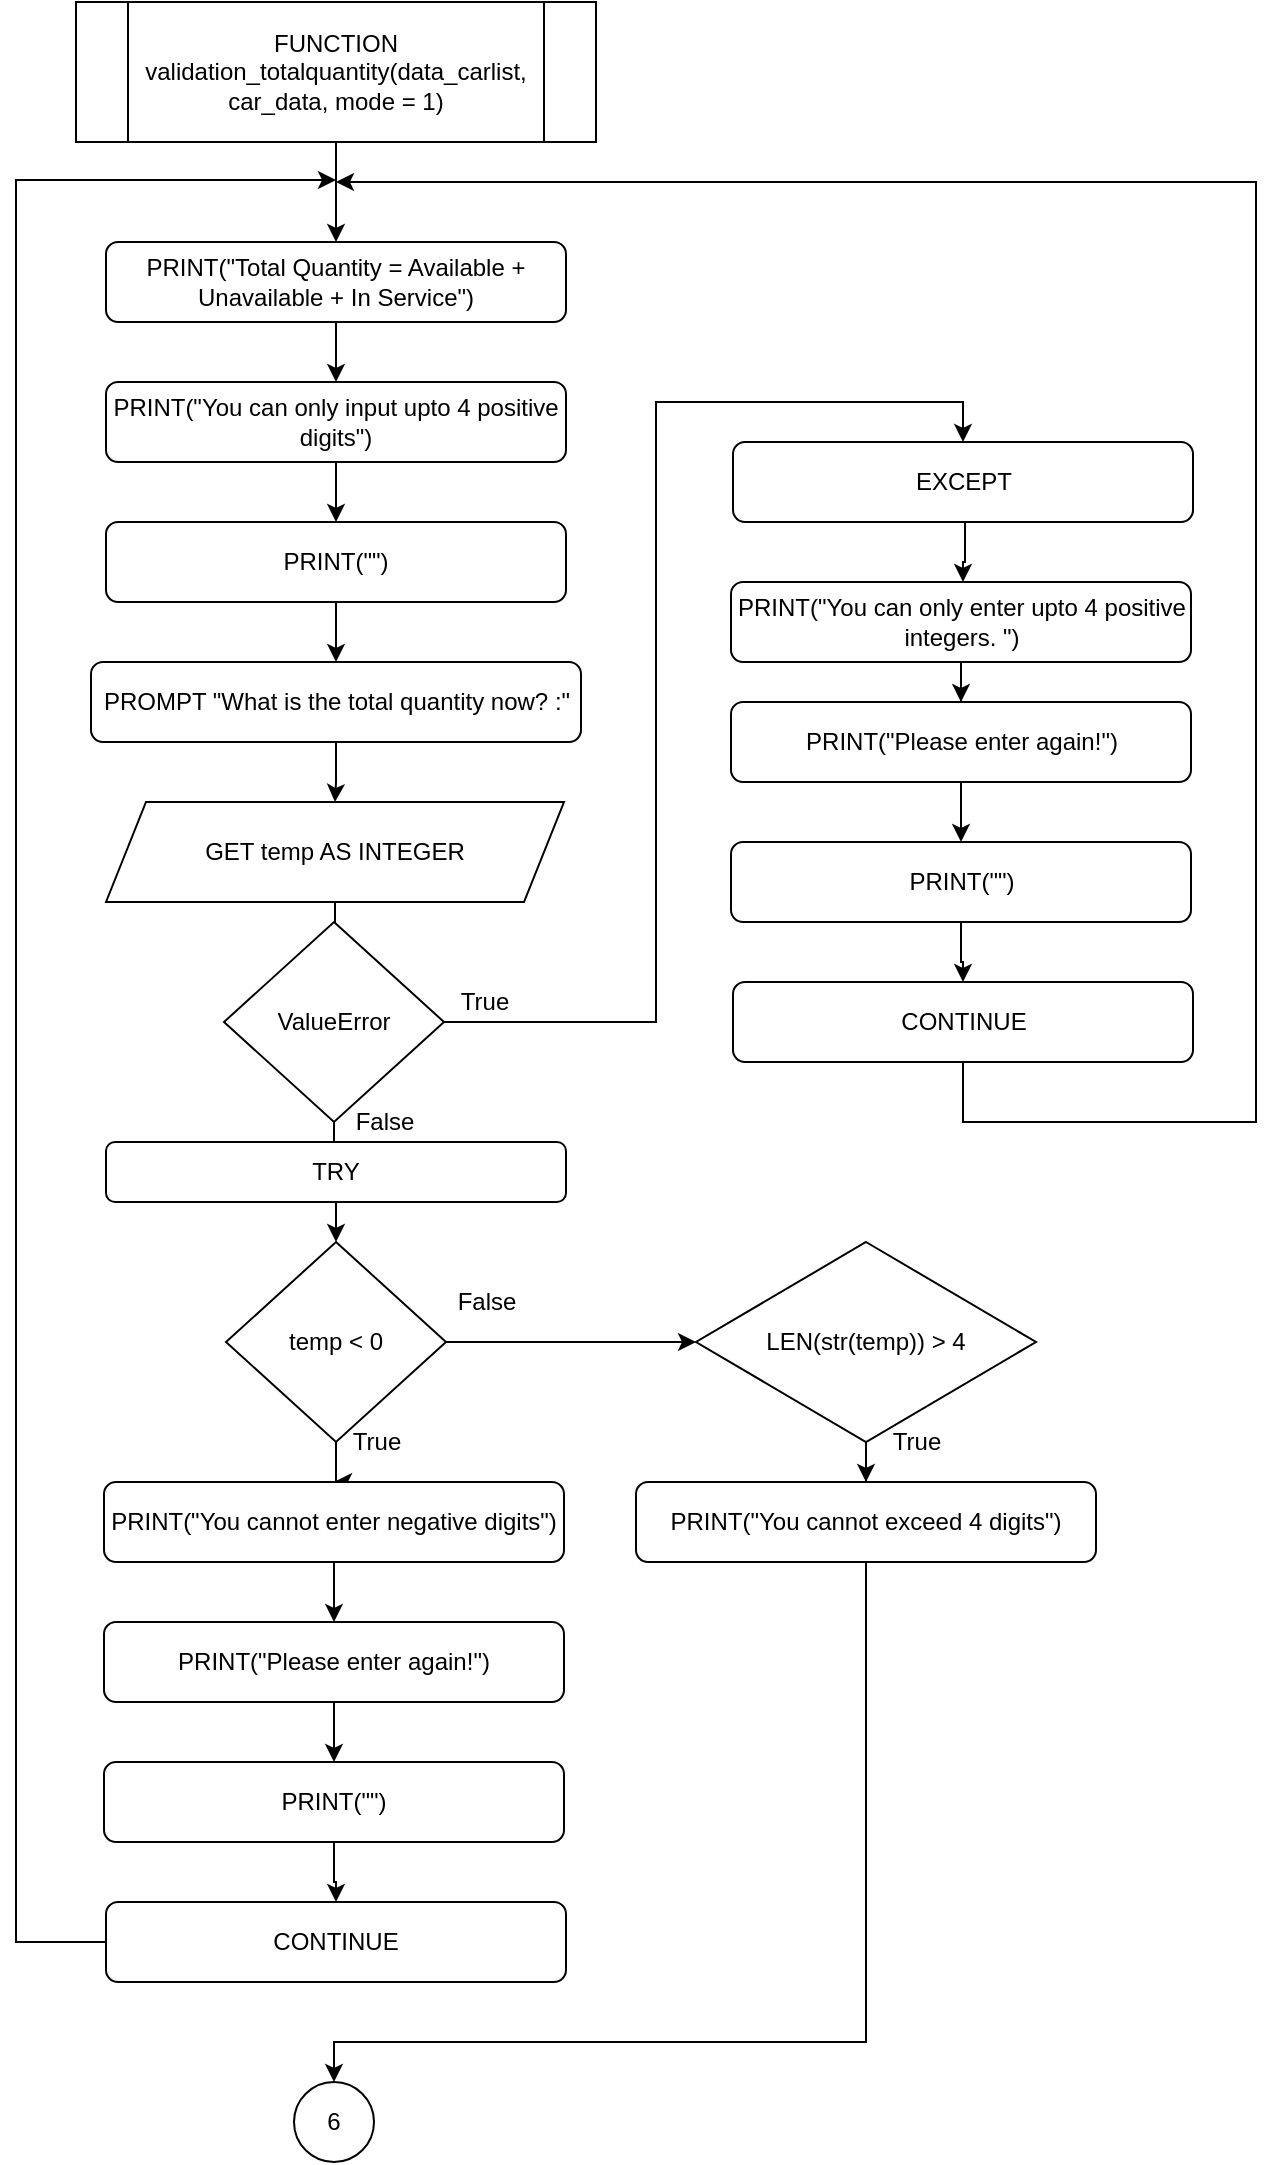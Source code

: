 <mxfile version="14.7.6" type="github" pages="2">
  <diagram id="IqsQ-B5Gd_pAnSkQz2Y4" name="Page-1">
    <mxGraphModel dx="2454" dy="1490" grid="1" gridSize="10" guides="1" tooltips="1" connect="1" arrows="1" fold="1" page="1" pageScale="1" pageWidth="3300" pageHeight="4681" math="0" shadow="0">
      <root>
        <mxCell id="0" />
        <mxCell id="1" parent="0" />
        <mxCell id="hLZUtEtH7YWBbQacsltG-3" value="" style="edgeStyle=orthogonalEdgeStyle;rounded=0;orthogonalLoop=1;jettySize=auto;html=1;" edge="1" parent="1" source="hLZUtEtH7YWBbQacsltG-1" target="hLZUtEtH7YWBbQacsltG-2">
          <mxGeometry relative="1" as="geometry" />
        </mxCell>
        <mxCell id="hLZUtEtH7YWBbQacsltG-1" value="FUNCTION validation_totalquantity(data_carlist, car_data, mode = 1)" style="shape=process;whiteSpace=wrap;html=1;backgroundOutline=1;" vertex="1" parent="1">
          <mxGeometry x="250" y="120" width="260" height="70" as="geometry" />
        </mxCell>
        <mxCell id="hLZUtEtH7YWBbQacsltG-5" value="" style="edgeStyle=orthogonalEdgeStyle;rounded=0;orthogonalLoop=1;jettySize=auto;html=1;" edge="1" parent="1" source="hLZUtEtH7YWBbQacsltG-2" target="hLZUtEtH7YWBbQacsltG-4">
          <mxGeometry relative="1" as="geometry" />
        </mxCell>
        <mxCell id="hLZUtEtH7YWBbQacsltG-2" value="PRINT(&quot;Total Quantity = Available + Unavailable + In Service&quot;)" style="rounded=1;whiteSpace=wrap;html=1;" vertex="1" parent="1">
          <mxGeometry x="265" y="240" width="230" height="40" as="geometry" />
        </mxCell>
        <mxCell id="hLZUtEtH7YWBbQacsltG-9" value="" style="edgeStyle=orthogonalEdgeStyle;rounded=0;orthogonalLoop=1;jettySize=auto;html=1;" edge="1" parent="1" source="hLZUtEtH7YWBbQacsltG-4" target="hLZUtEtH7YWBbQacsltG-7">
          <mxGeometry relative="1" as="geometry" />
        </mxCell>
        <mxCell id="hLZUtEtH7YWBbQacsltG-4" value="PRINT(&quot;You can only input upto 4 positive digits&quot;)" style="rounded=1;whiteSpace=wrap;html=1;" vertex="1" parent="1">
          <mxGeometry x="265" y="310" width="230" height="40" as="geometry" />
        </mxCell>
        <mxCell id="hLZUtEtH7YWBbQacsltG-6" value="" style="edgeStyle=orthogonalEdgeStyle;rounded=0;orthogonalLoop=1;jettySize=auto;html=1;" edge="1" parent="1" source="hLZUtEtH7YWBbQacsltG-7" target="hLZUtEtH7YWBbQacsltG-8">
          <mxGeometry relative="1" as="geometry" />
        </mxCell>
        <mxCell id="hLZUtEtH7YWBbQacsltG-7" value="PRINT(&quot;&quot;)" style="rounded=1;whiteSpace=wrap;html=1;" vertex="1" parent="1">
          <mxGeometry x="265" y="380" width="230" height="40" as="geometry" />
        </mxCell>
        <mxCell id="hLZUtEtH7YWBbQacsltG-15" value="" style="edgeStyle=orthogonalEdgeStyle;rounded=0;orthogonalLoop=1;jettySize=auto;html=1;" edge="1" parent="1" source="hLZUtEtH7YWBbQacsltG-8" target="hLZUtEtH7YWBbQacsltG-14">
          <mxGeometry relative="1" as="geometry" />
        </mxCell>
        <mxCell id="hLZUtEtH7YWBbQacsltG-8" value="PROMPT &quot;What is the total quantity now? :&quot;" style="rounded=1;whiteSpace=wrap;html=1;" vertex="1" parent="1">
          <mxGeometry x="257.5" y="450" width="245" height="40" as="geometry" />
        </mxCell>
        <mxCell id="hLZUtEtH7YWBbQacsltG-28" value="" style="edgeStyle=orthogonalEdgeStyle;rounded=0;orthogonalLoop=1;jettySize=auto;html=1;" edge="1" parent="1" source="hLZUtEtH7YWBbQacsltG-14" target="hLZUtEtH7YWBbQacsltG-27">
          <mxGeometry relative="1" as="geometry" />
        </mxCell>
        <mxCell id="hLZUtEtH7YWBbQacsltG-14" value="GET temp AS INTEGER" style="shape=parallelogram;perimeter=parallelogramPerimeter;whiteSpace=wrap;html=1;fixedSize=1;" vertex="1" parent="1">
          <mxGeometry x="265" y="520" width="229" height="50" as="geometry" />
        </mxCell>
        <mxCell id="hLZUtEtH7YWBbQacsltG-159" style="edgeStyle=orthogonalEdgeStyle;rounded=0;orthogonalLoop=1;jettySize=auto;html=1;entryX=0.5;entryY=0;entryDx=0;entryDy=0;exitX=1;exitY=0.5;exitDx=0;exitDy=0;" edge="1" parent="1" source="hLZUtEtH7YWBbQacsltG-27" target="hLZUtEtH7YWBbQacsltG-158">
          <mxGeometry relative="1" as="geometry">
            <Array as="points">
              <mxPoint x="540" y="630" />
              <mxPoint x="540" y="320" />
              <mxPoint x="694" y="320" />
            </Array>
          </mxGeometry>
        </mxCell>
        <mxCell id="hLZUtEtH7YWBbQacsltG-168" value="" style="edgeStyle=orthogonalEdgeStyle;rounded=0;orthogonalLoop=1;jettySize=auto;html=1;" edge="1" parent="1" source="hLZUtEtH7YWBbQacsltG-27" target="hLZUtEtH7YWBbQacsltG-30">
          <mxGeometry relative="1" as="geometry" />
        </mxCell>
        <mxCell id="hLZUtEtH7YWBbQacsltG-27" value="ValueError" style="rhombus;whiteSpace=wrap;html=1;" vertex="1" parent="1">
          <mxGeometry x="324" y="580" width="110" height="100" as="geometry" />
        </mxCell>
        <mxCell id="hLZUtEtH7YWBbQacsltG-29" value="" style="edgeStyle=orthogonalEdgeStyle;rounded=0;orthogonalLoop=1;jettySize=auto;html=1;" edge="1" parent="1" source="hLZUtEtH7YWBbQacsltG-30" target="hLZUtEtH7YWBbQacsltG-32">
          <mxGeometry relative="1" as="geometry" />
        </mxCell>
        <mxCell id="hLZUtEtH7YWBbQacsltG-47" value="" style="edgeStyle=orthogonalEdgeStyle;rounded=0;orthogonalLoop=1;jettySize=auto;html=1;" edge="1" parent="1" source="hLZUtEtH7YWBbQacsltG-30" target="hLZUtEtH7YWBbQacsltG-46">
          <mxGeometry relative="1" as="geometry" />
        </mxCell>
        <mxCell id="hLZUtEtH7YWBbQacsltG-30" value="temp &lt; 0" style="rhombus;whiteSpace=wrap;html=1;" vertex="1" parent="1">
          <mxGeometry x="325" y="740" width="110" height="100" as="geometry" />
        </mxCell>
        <mxCell id="hLZUtEtH7YWBbQacsltG-31" value="" style="edgeStyle=orthogonalEdgeStyle;rounded=0;orthogonalLoop=1;jettySize=auto;html=1;" edge="1" parent="1" source="hLZUtEtH7YWBbQacsltG-32" target="hLZUtEtH7YWBbQacsltG-34">
          <mxGeometry relative="1" as="geometry" />
        </mxCell>
        <mxCell id="hLZUtEtH7YWBbQacsltG-32" value="PRINT(&quot;You cannot enter negative digits&quot;)" style="rounded=1;whiteSpace=wrap;html=1;" vertex="1" parent="1">
          <mxGeometry x="264" y="860" width="230" height="40" as="geometry" />
        </mxCell>
        <mxCell id="hLZUtEtH7YWBbQacsltG-33" value="" style="edgeStyle=orthogonalEdgeStyle;rounded=0;orthogonalLoop=1;jettySize=auto;html=1;" edge="1" parent="1" source="hLZUtEtH7YWBbQacsltG-34" target="hLZUtEtH7YWBbQacsltG-36">
          <mxGeometry relative="1" as="geometry" />
        </mxCell>
        <mxCell id="hLZUtEtH7YWBbQacsltG-34" value="PRINT(&quot;Please enter again!&quot;)" style="rounded=1;whiteSpace=wrap;html=1;" vertex="1" parent="1">
          <mxGeometry x="264" y="930" width="230" height="40" as="geometry" />
        </mxCell>
        <mxCell id="hLZUtEtH7YWBbQacsltG-35" value="" style="edgeStyle=orthogonalEdgeStyle;rounded=0;orthogonalLoop=1;jettySize=auto;html=1;" edge="1" parent="1" source="hLZUtEtH7YWBbQacsltG-36" target="hLZUtEtH7YWBbQacsltG-37">
          <mxGeometry relative="1" as="geometry" />
        </mxCell>
        <mxCell id="hLZUtEtH7YWBbQacsltG-36" value="PRINT(&quot;&quot;)" style="rounded=1;whiteSpace=wrap;html=1;" vertex="1" parent="1">
          <mxGeometry x="264" y="1000" width="230" height="40" as="geometry" />
        </mxCell>
        <mxCell id="hLZUtEtH7YWBbQacsltG-41" style="edgeStyle=orthogonalEdgeStyle;rounded=0;orthogonalLoop=1;jettySize=auto;html=1;" edge="1" parent="1" source="hLZUtEtH7YWBbQacsltG-37">
          <mxGeometry relative="1" as="geometry">
            <mxPoint x="380" y="209" as="targetPoint" />
            <Array as="points">
              <mxPoint x="220" y="1090" />
              <mxPoint x="220" y="209" />
            </Array>
          </mxGeometry>
        </mxCell>
        <mxCell id="hLZUtEtH7YWBbQacsltG-37" value="CONTINUE" style="rounded=1;whiteSpace=wrap;html=1;" vertex="1" parent="1">
          <mxGeometry x="265" y="1070" width="230" height="40" as="geometry" />
        </mxCell>
        <mxCell id="hLZUtEtH7YWBbQacsltG-39" value="True" style="text;html=1;align=center;verticalAlign=middle;resizable=0;points=[];autosize=1;strokeColor=none;" vertex="1" parent="1">
          <mxGeometry x="380" y="830" width="40" height="20" as="geometry" />
        </mxCell>
        <mxCell id="hLZUtEtH7YWBbQacsltG-40" value="True" style="text;html=1;align=center;verticalAlign=middle;resizable=0;points=[];autosize=1;strokeColor=none;" vertex="1" parent="1">
          <mxGeometry x="434" y="610" width="40" height="20" as="geometry" />
        </mxCell>
        <mxCell id="hLZUtEtH7YWBbQacsltG-63" value="" style="edgeStyle=orthogonalEdgeStyle;rounded=0;orthogonalLoop=1;jettySize=auto;html=1;" edge="1" parent="1" source="hLZUtEtH7YWBbQacsltG-43">
          <mxGeometry relative="1" as="geometry">
            <mxPoint x="379" y="1160" as="targetPoint" />
            <Array as="points">
              <mxPoint x="645" y="1140" />
              <mxPoint x="379" y="1140" />
            </Array>
          </mxGeometry>
        </mxCell>
        <mxCell id="hLZUtEtH7YWBbQacsltG-43" value="PRINT(&quot;You cannot exceed 4 digits&quot;)" style="rounded=1;whiteSpace=wrap;html=1;" vertex="1" parent="1">
          <mxGeometry x="530" y="860" width="230" height="40" as="geometry" />
        </mxCell>
        <mxCell id="hLZUtEtH7YWBbQacsltG-45" value="False" style="text;html=1;align=center;verticalAlign=middle;resizable=0;points=[];autosize=1;strokeColor=none;" vertex="1" parent="1">
          <mxGeometry x="434.5" y="760" width="40" height="20" as="geometry" />
        </mxCell>
        <mxCell id="hLZUtEtH7YWBbQacsltG-48" value="" style="edgeStyle=orthogonalEdgeStyle;rounded=0;orthogonalLoop=1;jettySize=auto;html=1;" edge="1" parent="1" source="hLZUtEtH7YWBbQacsltG-46" target="hLZUtEtH7YWBbQacsltG-43">
          <mxGeometry relative="1" as="geometry" />
        </mxCell>
        <mxCell id="hLZUtEtH7YWBbQacsltG-46" value="LEN(str(temp)) &gt; 4" style="rhombus;whiteSpace=wrap;html=1;" vertex="1" parent="1">
          <mxGeometry x="560" y="740" width="170" height="100" as="geometry" />
        </mxCell>
        <mxCell id="hLZUtEtH7YWBbQacsltG-51" value="" style="edgeStyle=orthogonalEdgeStyle;rounded=0;orthogonalLoop=1;jettySize=auto;html=1;" edge="1" parent="1" source="hLZUtEtH7YWBbQacsltG-52" target="hLZUtEtH7YWBbQacsltG-54">
          <mxGeometry relative="1" as="geometry" />
        </mxCell>
        <mxCell id="hLZUtEtH7YWBbQacsltG-52" value="PRINT(&quot;You can only enter upto 4 positive integers. &quot;)" style="rounded=1;whiteSpace=wrap;html=1;" vertex="1" parent="1">
          <mxGeometry x="577.5" y="410" width="230" height="40" as="geometry" />
        </mxCell>
        <mxCell id="hLZUtEtH7YWBbQacsltG-53" value="" style="edgeStyle=orthogonalEdgeStyle;rounded=0;orthogonalLoop=1;jettySize=auto;html=1;" edge="1" parent="1" source="hLZUtEtH7YWBbQacsltG-54" target="hLZUtEtH7YWBbQacsltG-56">
          <mxGeometry relative="1" as="geometry" />
        </mxCell>
        <mxCell id="hLZUtEtH7YWBbQacsltG-54" value="PRINT(&quot;Please enter again!&quot;)" style="rounded=1;whiteSpace=wrap;html=1;" vertex="1" parent="1">
          <mxGeometry x="577.5" y="470" width="230" height="40" as="geometry" />
        </mxCell>
        <mxCell id="hLZUtEtH7YWBbQacsltG-55" value="" style="edgeStyle=orthogonalEdgeStyle;rounded=0;orthogonalLoop=1;jettySize=auto;html=1;" edge="1" parent="1" source="hLZUtEtH7YWBbQacsltG-56" target="hLZUtEtH7YWBbQacsltG-57">
          <mxGeometry relative="1" as="geometry" />
        </mxCell>
        <mxCell id="hLZUtEtH7YWBbQacsltG-56" value="PRINT(&quot;&quot;)" style="rounded=1;whiteSpace=wrap;html=1;" vertex="1" parent="1">
          <mxGeometry x="577.5" y="540" width="230" height="40" as="geometry" />
        </mxCell>
        <mxCell id="hLZUtEtH7YWBbQacsltG-61" style="edgeStyle=orthogonalEdgeStyle;rounded=0;orthogonalLoop=1;jettySize=auto;html=1;" edge="1" parent="1" source="hLZUtEtH7YWBbQacsltG-57">
          <mxGeometry relative="1" as="geometry">
            <mxPoint x="380" y="210" as="targetPoint" />
            <Array as="points">
              <mxPoint x="694" y="680" />
              <mxPoint x="840" y="680" />
              <mxPoint x="840" y="210" />
            </Array>
          </mxGeometry>
        </mxCell>
        <mxCell id="hLZUtEtH7YWBbQacsltG-57" value="CONTINUE" style="rounded=1;whiteSpace=wrap;html=1;" vertex="1" parent="1">
          <mxGeometry x="578.5" y="610" width="230" height="40" as="geometry" />
        </mxCell>
        <mxCell id="hLZUtEtH7YWBbQacsltG-59" value="False" style="text;html=1;align=center;verticalAlign=middle;resizable=0;points=[];autosize=1;strokeColor=none;" vertex="1" parent="1">
          <mxGeometry x="384" y="670" width="40" height="20" as="geometry" />
        </mxCell>
        <mxCell id="hLZUtEtH7YWBbQacsltG-157" value="True" style="text;html=1;align=center;verticalAlign=middle;resizable=0;points=[];autosize=1;strokeColor=none;" vertex="1" parent="1">
          <mxGeometry x="650" y="830" width="40" height="20" as="geometry" />
        </mxCell>
        <mxCell id="hLZUtEtH7YWBbQacsltG-166" style="edgeStyle=orthogonalEdgeStyle;rounded=0;orthogonalLoop=1;jettySize=auto;html=1;entryX=0.5;entryY=0;entryDx=0;entryDy=0;" edge="1" parent="1">
          <mxGeometry relative="1" as="geometry">
            <mxPoint x="694.514" y="380" as="sourcePoint" />
            <mxPoint x="693.5" y="410" as="targetPoint" />
            <Array as="points">
              <mxPoint x="695" y="400" />
              <mxPoint x="693" y="400" />
            </Array>
          </mxGeometry>
        </mxCell>
        <mxCell id="hLZUtEtH7YWBbQacsltG-158" value="EXCEPT" style="rounded=1;whiteSpace=wrap;html=1;" vertex="1" parent="1">
          <mxGeometry x="578.5" y="340" width="230" height="40" as="geometry" />
        </mxCell>
        <mxCell id="hLZUtEtH7YWBbQacsltG-167" value="TRY" style="rounded=1;whiteSpace=wrap;html=1;" vertex="1" parent="1">
          <mxGeometry x="265" y="690" width="230" height="30" as="geometry" />
        </mxCell>
        <mxCell id="hLZUtEtH7YWBbQacsltG-169" value="6" style="ellipse;whiteSpace=wrap;html=1;aspect=fixed;" vertex="1" parent="1">
          <mxGeometry x="359" y="1160" width="40" height="40" as="geometry" />
        </mxCell>
      </root>
    </mxGraphModel>
  </diagram>
  <diagram id="JmUlTbrq5TMYLb-kmUDM" name="Page-2">
    <mxGraphModel dx="1444" dy="876" grid="1" gridSize="10" guides="1" tooltips="1" connect="1" arrows="1" fold="1" page="1" pageScale="1" pageWidth="3300" pageHeight="4681" math="0" shadow="0">
      <root>
        <mxCell id="Df03o1teAbncona_1U6K-0" />
        <mxCell id="Df03o1teAbncona_1U6K-1" parent="Df03o1teAbncona_1U6K-0" />
        <mxCell id="Df03o1teAbncona_1U6K-87" value="" style="edgeStyle=orthogonalEdgeStyle;rounded=0;orthogonalLoop=1;jettySize=auto;html=1;" edge="1" parent="Df03o1teAbncona_1U6K-1" source="Df03o1teAbncona_1U6K-2" target="Df03o1teAbncona_1U6K-5">
          <mxGeometry relative="1" as="geometry" />
        </mxCell>
        <mxCell id="Df03o1teAbncona_1U6K-2" value="6" style="ellipse;whiteSpace=wrap;html=1;aspect=fixed;" vertex="1" parent="Df03o1teAbncona_1U6K-1">
          <mxGeometry x="220" y="70" width="40" height="40" as="geometry" />
        </mxCell>
        <mxCell id="Df03o1teAbncona_1U6K-3" value="" style="edgeStyle=orthogonalEdgeStyle;rounded=0;orthogonalLoop=1;jettySize=auto;html=1;" edge="1" parent="Df03o1teAbncona_1U6K-1" source="Df03o1teAbncona_1U6K-5" target="Df03o1teAbncona_1U6K-7">
          <mxGeometry relative="1" as="geometry" />
        </mxCell>
        <mxCell id="Df03o1teAbncona_1U6K-4" style="edgeStyle=orthogonalEdgeStyle;rounded=0;orthogonalLoop=1;jettySize=auto;html=1;entryX=0;entryY=0.5;entryDx=0;entryDy=0;" edge="1" parent="Df03o1teAbncona_1U6K-1" source="Df03o1teAbncona_1U6K-5" target="Df03o1teAbncona_1U6K-13">
          <mxGeometry relative="1" as="geometry" />
        </mxCell>
        <mxCell id="Df03o1teAbncona_1U6K-5" value="choice == &#39;2&#39;" style="rhombus;whiteSpace=wrap;html=1;" vertex="1" parent="Df03o1teAbncona_1U6K-1">
          <mxGeometry x="185" y="190" width="110" height="100" as="geometry" />
        </mxCell>
        <mxCell id="Df03o1teAbncona_1U6K-6" value="" style="edgeStyle=orthogonalEdgeStyle;rounded=0;orthogonalLoop=1;jettySize=auto;html=1;" edge="1" parent="Df03o1teAbncona_1U6K-1" source="Df03o1teAbncona_1U6K-7" target="Df03o1teAbncona_1U6K-9">
          <mxGeometry relative="1" as="geometry" />
        </mxCell>
        <mxCell id="Df03o1teAbncona_1U6K-7" value="car_data = sub_total_quantity_menu2(temp, car_data)" style="shape=process;whiteSpace=wrap;html=1;backgroundOutline=1;" vertex="1" parent="Df03o1teAbncona_1U6K-1">
          <mxGeometry x="120" y="320" width="240" height="50" as="geometry" />
        </mxCell>
        <mxCell id="Df03o1teAbncona_1U6K-8" value="" style="edgeStyle=orthogonalEdgeStyle;rounded=0;orthogonalLoop=1;jettySize=auto;html=1;" edge="1" parent="Df03o1teAbncona_1U6K-1" source="Df03o1teAbncona_1U6K-9" target="Df03o1teAbncona_1U6K-10">
          <mxGeometry relative="1" as="geometry" />
        </mxCell>
        <mxCell id="Df03o1teAbncona_1U6K-9" value="BREAK" style="rounded=1;whiteSpace=wrap;html=1;" vertex="1" parent="Df03o1teAbncona_1U6K-1">
          <mxGeometry x="167.5" y="430" width="145" height="40" as="geometry" />
        </mxCell>
        <mxCell id="Df03o1teAbncona_1U6K-10" value="RETURN car_data" style="ellipse;whiteSpace=wrap;html=1;" vertex="1" parent="Df03o1teAbncona_1U6K-1">
          <mxGeometry x="195" y="850" width="90" height="80" as="geometry" />
        </mxCell>
        <mxCell id="Df03o1teAbncona_1U6K-11" value="" style="edgeStyle=orthogonalEdgeStyle;rounded=0;orthogonalLoop=1;jettySize=auto;html=1;" edge="1" parent="Df03o1teAbncona_1U6K-1" source="Df03o1teAbncona_1U6K-13" target="Df03o1teAbncona_1U6K-15">
          <mxGeometry relative="1" as="geometry" />
        </mxCell>
        <mxCell id="Df03o1teAbncona_1U6K-12" style="edgeStyle=orthogonalEdgeStyle;rounded=0;orthogonalLoop=1;jettySize=auto;html=1;entryX=0;entryY=0.5;entryDx=0;entryDy=0;" edge="1" parent="Df03o1teAbncona_1U6K-1" source="Df03o1teAbncona_1U6K-13" target="Df03o1teAbncona_1U6K-32">
          <mxGeometry relative="1" as="geometry" />
        </mxCell>
        <mxCell id="Df03o1teAbncona_1U6K-13" value="temp &gt; int(car_data[5])" style="rhombus;whiteSpace=wrap;html=1;" vertex="1" parent="Df03o1teAbncona_1U6K-1">
          <mxGeometry x="456" y="190" width="110" height="100" as="geometry" />
        </mxCell>
        <mxCell id="Df03o1teAbncona_1U6K-14" value="" style="edgeStyle=orthogonalEdgeStyle;rounded=0;orthogonalLoop=1;jettySize=auto;html=1;" edge="1" parent="Df03o1teAbncona_1U6K-1" source="Df03o1teAbncona_1U6K-15" target="Df03o1teAbncona_1U6K-71">
          <mxGeometry relative="1" as="geometry" />
        </mxCell>
        <mxCell id="Df03o1teAbncona_1U6K-15" value="car_data = sub_total_quantity_menu1(temp, car_data, 1)" style="shape=process;whiteSpace=wrap;html=1;backgroundOutline=1;" vertex="1" parent="Df03o1teAbncona_1U6K-1">
          <mxGeometry x="391" y="320" width="240" height="50" as="geometry" />
        </mxCell>
        <mxCell id="Df03o1teAbncona_1U6K-16" value="" style="group" vertex="1" connectable="0" parent="Df03o1teAbncona_1U6K-1">
          <mxGeometry x="401" y="520" width="230" height="90" as="geometry" />
        </mxCell>
        <mxCell id="Df03o1teAbncona_1U6K-17" value="" style="shape=hexagon;perimeter=hexagonPerimeter2;whiteSpace=wrap;html=1;fixedSize=1;" vertex="1" parent="Df03o1teAbncona_1U6K-16">
          <mxGeometry width="230.0" height="90" as="geometry" />
        </mxCell>
        <mxCell id="Df03o1teAbncona_1U6K-18" value="i" style="text;html=1;strokeColor=none;fillColor=none;align=center;verticalAlign=middle;whiteSpace=wrap;rounded=0;" vertex="1" parent="Df03o1teAbncona_1U6K-16">
          <mxGeometry x="87.619" width="43.81" height="20" as="geometry" />
        </mxCell>
        <mxCell id="Df03o1teAbncona_1U6K-19" value="0" style="text;html=1;strokeColor=none;fillColor=none;align=center;verticalAlign=middle;whiteSpace=wrap;rounded=0;" vertex="1" parent="Df03o1teAbncona_1U6K-16">
          <mxGeometry x="10.952" y="35" width="43.81" height="20" as="geometry" />
        </mxCell>
        <mxCell id="Df03o1teAbncona_1U6K-20" value="1" style="text;html=1;strokeColor=none;fillColor=none;align=center;verticalAlign=middle;whiteSpace=wrap;rounded=0;" vertex="1" parent="Df03o1teAbncona_1U6K-16">
          <mxGeometry x="87.619" y="70" width="43.81" height="20" as="geometry" />
        </mxCell>
        <mxCell id="Df03o1teAbncona_1U6K-21" value="&amp;lt;13" style="text;html=1;strokeColor=none;fillColor=none;align=center;verticalAlign=middle;whiteSpace=wrap;rounded=0;" vertex="1" parent="Df03o1teAbncona_1U6K-16">
          <mxGeometry x="164.286" y="35" width="43.81" height="20" as="geometry" />
        </mxCell>
        <mxCell id="Df03o1teAbncona_1U6K-22" style="edgeStyle=orthogonalEdgeStyle;rounded=0;orthogonalLoop=1;jettySize=auto;html=1;entryX=0.5;entryY=1;entryDx=0;entryDy=0;" edge="1" parent="Df03o1teAbncona_1U6K-1" source="Df03o1teAbncona_1U6K-23" target="Df03o1teAbncona_1U6K-25">
          <mxGeometry relative="1" as="geometry" />
        </mxCell>
        <mxCell id="Df03o1teAbncona_1U6K-23" value="PRINT(data_carlist[0][i] + &quot;: &quot; + str(car_data[i]))" style="rounded=1;whiteSpace=wrap;html=1;" vertex="1" parent="Df03o1teAbncona_1U6K-1">
          <mxGeometry x="401" y="660" width="230" height="40" as="geometry" />
        </mxCell>
        <mxCell id="Df03o1teAbncona_1U6K-24" style="edgeStyle=orthogonalEdgeStyle;rounded=0;orthogonalLoop=1;jettySize=auto;html=1;entryX=0;entryY=0.5;entryDx=0;entryDy=0;" edge="1" parent="Df03o1teAbncona_1U6K-1" source="Df03o1teAbncona_1U6K-25" target="Df03o1teAbncona_1U6K-17">
          <mxGeometry relative="1" as="geometry" />
        </mxCell>
        <mxCell id="Df03o1teAbncona_1U6K-25" value="i" style="ellipse;whiteSpace=wrap;html=1;aspect=fixed;" vertex="1" parent="Df03o1teAbncona_1U6K-1">
          <mxGeometry x="312.5" y="545" width="40" height="40" as="geometry" />
        </mxCell>
        <mxCell id="Df03o1teAbncona_1U6K-26" style="edgeStyle=orthogonalEdgeStyle;rounded=0;orthogonalLoop=1;jettySize=auto;html=1;entryX=0.5;entryY=0;entryDx=0;entryDy=0;" edge="1" parent="Df03o1teAbncona_1U6K-1" source="Df03o1teAbncona_1U6K-17" target="Df03o1teAbncona_1U6K-23">
          <mxGeometry relative="1" as="geometry" />
        </mxCell>
        <mxCell id="Df03o1teAbncona_1U6K-27" style="edgeStyle=orthogonalEdgeStyle;rounded=0;orthogonalLoop=1;jettySize=auto;html=1;" edge="1" parent="Df03o1teAbncona_1U6K-1" source="Df03o1teAbncona_1U6K-28">
          <mxGeometry relative="1" as="geometry">
            <mxPoint x="241" y="830" as="targetPoint" />
            <Array as="points">
              <mxPoint x="516" y="830" />
            </Array>
          </mxGeometry>
        </mxCell>
        <mxCell id="Df03o1teAbncona_1U6K-28" value="BREAK" style="rounded=1;whiteSpace=wrap;html=1;" vertex="1" parent="Df03o1teAbncona_1U6K-1">
          <mxGeometry x="443.5" y="760" width="145" height="40" as="geometry" />
        </mxCell>
        <mxCell id="Df03o1teAbncona_1U6K-29" style="edgeStyle=orthogonalEdgeStyle;rounded=0;orthogonalLoop=1;jettySize=auto;html=1;entryX=0.5;entryY=0;entryDx=0;entryDy=0;" edge="1" parent="Df03o1teAbncona_1U6K-1" source="Df03o1teAbncona_1U6K-17" target="Df03o1teAbncona_1U6K-28">
          <mxGeometry relative="1" as="geometry">
            <Array as="points">
              <mxPoint x="691" y="565" />
              <mxPoint x="691" y="740" />
              <mxPoint x="516" y="740" />
            </Array>
          </mxGeometry>
        </mxCell>
        <mxCell id="Df03o1teAbncona_1U6K-30" value="" style="edgeStyle=orthogonalEdgeStyle;rounded=0;orthogonalLoop=1;jettySize=auto;html=1;" edge="1" parent="Df03o1teAbncona_1U6K-1" source="Df03o1teAbncona_1U6K-32" target="Df03o1teAbncona_1U6K-34">
          <mxGeometry relative="1" as="geometry" />
        </mxCell>
        <mxCell id="Df03o1teAbncona_1U6K-31" style="edgeStyle=orthogonalEdgeStyle;rounded=0;orthogonalLoop=1;jettySize=auto;html=1;entryX=0.5;entryY=0;entryDx=0;entryDy=0;" edge="1" parent="Df03o1teAbncona_1U6K-1" source="Df03o1teAbncona_1U6K-32" target="Df03o1teAbncona_1U6K-48">
          <mxGeometry relative="1" as="geometry">
            <mxPoint x="1271" y="320" as="targetPoint" />
            <Array as="points">
              <mxPoint x="1211" y="240" />
            </Array>
          </mxGeometry>
        </mxCell>
        <mxCell id="Df03o1teAbncona_1U6K-32" value="temp &lt; int(car_data[5])" style="rhombus;whiteSpace=wrap;html=1;" vertex="1" parent="Df03o1teAbncona_1U6K-1">
          <mxGeometry x="834.5" y="190" width="110" height="100" as="geometry" />
        </mxCell>
        <mxCell id="Df03o1teAbncona_1U6K-33" value="" style="edgeStyle=orthogonalEdgeStyle;rounded=0;orthogonalLoop=1;jettySize=auto;html=1;" edge="1" parent="Df03o1teAbncona_1U6K-1" source="Df03o1teAbncona_1U6K-34" target="Df03o1teAbncona_1U6K-73">
          <mxGeometry relative="1" as="geometry" />
        </mxCell>
        <mxCell id="Df03o1teAbncona_1U6K-34" value="car_data = sub_total_quantity_menu1(temp, car_data, 0)" style="shape=process;whiteSpace=wrap;html=1;backgroundOutline=1;" vertex="1" parent="Df03o1teAbncona_1U6K-1">
          <mxGeometry x="769.5" y="320" width="240" height="50" as="geometry" />
        </mxCell>
        <mxCell id="Df03o1teAbncona_1U6K-35" value="" style="group" vertex="1" connectable="0" parent="Df03o1teAbncona_1U6K-1">
          <mxGeometry x="779.5" y="520" width="230" height="90" as="geometry" />
        </mxCell>
        <mxCell id="Df03o1teAbncona_1U6K-36" value="" style="shape=hexagon;perimeter=hexagonPerimeter2;whiteSpace=wrap;html=1;fixedSize=1;" vertex="1" parent="Df03o1teAbncona_1U6K-35">
          <mxGeometry width="230.0" height="90" as="geometry" />
        </mxCell>
        <mxCell id="Df03o1teAbncona_1U6K-37" value="i" style="text;html=1;strokeColor=none;fillColor=none;align=center;verticalAlign=middle;whiteSpace=wrap;rounded=0;" vertex="1" parent="Df03o1teAbncona_1U6K-35">
          <mxGeometry x="87.619" width="43.81" height="20" as="geometry" />
        </mxCell>
        <mxCell id="Df03o1teAbncona_1U6K-38" value="0" style="text;html=1;strokeColor=none;fillColor=none;align=center;verticalAlign=middle;whiteSpace=wrap;rounded=0;" vertex="1" parent="Df03o1teAbncona_1U6K-35">
          <mxGeometry x="10.952" y="35" width="43.81" height="20" as="geometry" />
        </mxCell>
        <mxCell id="Df03o1teAbncona_1U6K-39" value="1" style="text;html=1;strokeColor=none;fillColor=none;align=center;verticalAlign=middle;whiteSpace=wrap;rounded=0;" vertex="1" parent="Df03o1teAbncona_1U6K-35">
          <mxGeometry x="87.619" y="70" width="43.81" height="20" as="geometry" />
        </mxCell>
        <mxCell id="Df03o1teAbncona_1U6K-40" value="&amp;lt;13" style="text;html=1;strokeColor=none;fillColor=none;align=center;verticalAlign=middle;whiteSpace=wrap;rounded=0;" vertex="1" parent="Df03o1teAbncona_1U6K-35">
          <mxGeometry x="164.286" y="35" width="43.81" height="20" as="geometry" />
        </mxCell>
        <mxCell id="Df03o1teAbncona_1U6K-41" style="edgeStyle=orthogonalEdgeStyle;rounded=0;orthogonalLoop=1;jettySize=auto;html=1;entryX=0.5;entryY=1;entryDx=0;entryDy=0;" edge="1" parent="Df03o1teAbncona_1U6K-1" source="Df03o1teAbncona_1U6K-42" target="Df03o1teAbncona_1U6K-66">
          <mxGeometry relative="1" as="geometry" />
        </mxCell>
        <mxCell id="Df03o1teAbncona_1U6K-42" value="PRINT(data_carlist[0][i] + &quot;: &quot; + str(car_data[i]))" style="rounded=1;whiteSpace=wrap;html=1;" vertex="1" parent="Df03o1teAbncona_1U6K-1">
          <mxGeometry x="779.5" y="660" width="230" height="40" as="geometry" />
        </mxCell>
        <mxCell id="Df03o1teAbncona_1U6K-43" style="edgeStyle=orthogonalEdgeStyle;rounded=0;orthogonalLoop=1;jettySize=auto;html=1;entryX=0.5;entryY=0;entryDx=0;entryDy=0;" edge="1" parent="Df03o1teAbncona_1U6K-1" source="Df03o1teAbncona_1U6K-36" target="Df03o1teAbncona_1U6K-42">
          <mxGeometry relative="1" as="geometry" />
        </mxCell>
        <mxCell id="Df03o1teAbncona_1U6K-44" style="edgeStyle=orthogonalEdgeStyle;rounded=0;orthogonalLoop=1;jettySize=auto;html=1;" edge="1" parent="Df03o1teAbncona_1U6K-1" source="Df03o1teAbncona_1U6K-45">
          <mxGeometry relative="1" as="geometry">
            <mxPoint x="511" y="830" as="targetPoint" />
            <Array as="points">
              <mxPoint x="889" y="830" />
            </Array>
          </mxGeometry>
        </mxCell>
        <mxCell id="Df03o1teAbncona_1U6K-45" value="BREAK" style="rounded=1;whiteSpace=wrap;html=1;" vertex="1" parent="Df03o1teAbncona_1U6K-1">
          <mxGeometry x="817" y="760" width="145" height="40" as="geometry" />
        </mxCell>
        <mxCell id="Df03o1teAbncona_1U6K-46" style="edgeStyle=orthogonalEdgeStyle;rounded=0;orthogonalLoop=1;jettySize=auto;html=1;" edge="1" parent="Df03o1teAbncona_1U6K-1" source="Df03o1teAbncona_1U6K-36">
          <mxGeometry relative="1" as="geometry">
            <Array as="points">
              <mxPoint x="1051" y="565" />
              <mxPoint x="1051" y="740" />
              <mxPoint x="895" y="740" />
              <mxPoint x="895" y="760" />
            </Array>
            <mxPoint x="895" y="760" as="targetPoint" />
          </mxGeometry>
        </mxCell>
        <mxCell id="Df03o1teAbncona_1U6K-47" style="edgeStyle=orthogonalEdgeStyle;rounded=0;orthogonalLoop=1;jettySize=auto;html=1;entryX=0.5;entryY=0;entryDx=0;entryDy=0;" edge="1" parent="Df03o1teAbncona_1U6K-1" source="Df03o1teAbncona_1U6K-48" target="Df03o1teAbncona_1U6K-50">
          <mxGeometry relative="1" as="geometry" />
        </mxCell>
        <mxCell id="Df03o1teAbncona_1U6K-48" value="PRINT(&quot;Total Quantity is the same as before&quot;)" style="rounded=1;whiteSpace=wrap;html=1;" vertex="1" parent="Df03o1teAbncona_1U6K-1">
          <mxGeometry x="1096" y="320" width="230" height="40" as="geometry" />
        </mxCell>
        <mxCell id="Df03o1teAbncona_1U6K-49" style="edgeStyle=orthogonalEdgeStyle;rounded=0;orthogonalLoop=1;jettySize=auto;html=1;entryX=0.5;entryY=0;entryDx=0;entryDy=0;" edge="1" parent="Df03o1teAbncona_1U6K-1" source="Df03o1teAbncona_1U6K-50" target="Df03o1teAbncona_1U6K-52">
          <mxGeometry relative="1" as="geometry" />
        </mxCell>
        <mxCell id="Df03o1teAbncona_1U6K-50" value="PRINT(&quot;Do you want to alter quantity for each section? &quot;)" style="rounded=1;whiteSpace=wrap;html=1;" vertex="1" parent="Df03o1teAbncona_1U6K-1">
          <mxGeometry x="1096" y="405" width="230" height="40" as="geometry" />
        </mxCell>
        <mxCell id="Df03o1teAbncona_1U6K-51" style="edgeStyle=orthogonalEdgeStyle;rounded=0;orthogonalLoop=1;jettySize=auto;html=1;" edge="1" parent="Df03o1teAbncona_1U6K-1" source="Df03o1teAbncona_1U6K-52" target="Df03o1teAbncona_1U6K-54">
          <mxGeometry relative="1" as="geometry" />
        </mxCell>
        <mxCell id="Df03o1teAbncona_1U6K-52" value="DECLARE menu = [&quot;Yes&quot;, &quot;Return&quot;]" style="rounded=1;whiteSpace=wrap;html=1;" vertex="1" parent="Df03o1teAbncona_1U6K-1">
          <mxGeometry x="1096" y="475" width="230" height="40" as="geometry" />
        </mxCell>
        <mxCell id="Df03o1teAbncona_1U6K-53" value="" style="edgeStyle=orthogonalEdgeStyle;rounded=0;orthogonalLoop=1;jettySize=auto;html=1;" edge="1" parent="Df03o1teAbncona_1U6K-1" source="Df03o1teAbncona_1U6K-54" target="Df03o1teAbncona_1U6K-56">
          <mxGeometry relative="1" as="geometry" />
        </mxCell>
        <mxCell id="Df03o1teAbncona_1U6K-54" value="general_menu(menu)" style="shape=process;whiteSpace=wrap;html=1;backgroundOutline=1;" vertex="1" parent="Df03o1teAbncona_1U6K-1">
          <mxGeometry x="1091" y="540" width="240" height="40" as="geometry" />
        </mxCell>
        <mxCell id="Df03o1teAbncona_1U6K-55" value="" style="edgeStyle=orthogonalEdgeStyle;rounded=0;orthogonalLoop=1;jettySize=auto;html=1;" edge="1" parent="Df03o1teAbncona_1U6K-1" source="Df03o1teAbncona_1U6K-56" target="Df03o1teAbncona_1U6K-58">
          <mxGeometry relative="1" as="geometry" />
        </mxCell>
        <mxCell id="Df03o1teAbncona_1U6K-56" value="PRINT(&quot;Please Select: &quot;)" style="rounded=1;whiteSpace=wrap;html=1;" vertex="1" parent="Df03o1teAbncona_1U6K-1">
          <mxGeometry x="1096" y="625" width="230" height="40" as="geometry" />
        </mxCell>
        <mxCell id="Df03o1teAbncona_1U6K-57" value="" style="edgeStyle=orthogonalEdgeStyle;rounded=0;orthogonalLoop=1;jettySize=auto;html=1;" edge="1" parent="Df03o1teAbncona_1U6K-1" source="Df03o1teAbncona_1U6K-58" target="Df03o1teAbncona_1U6K-61">
          <mxGeometry relative="1" as="geometry" />
        </mxCell>
        <mxCell id="Df03o1teAbncona_1U6K-58" value="READ choice" style="shape=parallelogram;perimeter=parallelogramPerimeter;whiteSpace=wrap;html=1;fixedSize=1;" vertex="1" parent="Df03o1teAbncona_1U6K-1">
          <mxGeometry x="1096" y="705" width="229" height="50" as="geometry" />
        </mxCell>
        <mxCell id="Df03o1teAbncona_1U6K-59" style="edgeStyle=orthogonalEdgeStyle;rounded=0;orthogonalLoop=1;jettySize=auto;html=1;entryX=0.5;entryY=0;entryDx=0;entryDy=0;" edge="1" parent="Df03o1teAbncona_1U6K-1" source="Df03o1teAbncona_1U6K-61" target="Df03o1teAbncona_1U6K-63">
          <mxGeometry relative="1" as="geometry" />
        </mxCell>
        <mxCell id="Df03o1teAbncona_1U6K-60" style="edgeStyle=orthogonalEdgeStyle;rounded=0;orthogonalLoop=1;jettySize=auto;html=1;entryX=0.5;entryY=0;entryDx=0;entryDy=0;" edge="1" parent="Df03o1teAbncona_1U6K-1" source="Df03o1teAbncona_1U6K-61" target="Df03o1teAbncona_1U6K-67">
          <mxGeometry relative="1" as="geometry">
            <Array as="points">
              <mxPoint x="1371" y="845" />
              <mxPoint x="1371" y="990" />
              <mxPoint x="1220" y="990" />
            </Array>
          </mxGeometry>
        </mxCell>
        <mxCell id="Df03o1teAbncona_1U6K-61" value="choice == &#39;1&#39; OR choice == &#39;2&#39;" style="rhombus;whiteSpace=wrap;html=1;" vertex="1" parent="Df03o1teAbncona_1U6K-1">
          <mxGeometry x="1120.5" y="795" width="180" height="100" as="geometry" />
        </mxCell>
        <mxCell id="Df03o1teAbncona_1U6K-62" style="edgeStyle=orthogonalEdgeStyle;rounded=0;orthogonalLoop=1;jettySize=auto;html=1;" edge="1" parent="Df03o1teAbncona_1U6K-1" source="Df03o1teAbncona_1U6K-63">
          <mxGeometry relative="1" as="geometry">
            <mxPoint x="816" y="830" as="targetPoint" />
          </mxGeometry>
        </mxCell>
        <mxCell id="Df03o1teAbncona_1U6K-63" value="BREAK" style="rounded=1;whiteSpace=wrap;html=1;" vertex="1" parent="Df03o1teAbncona_1U6K-1">
          <mxGeometry x="1138.5" y="925" width="145" height="40" as="geometry" />
        </mxCell>
        <mxCell id="Df03o1teAbncona_1U6K-64" value="True" style="text;html=1;align=center;verticalAlign=middle;resizable=0;points=[];autosize=1;strokeColor=none;" vertex="1" parent="Df03o1teAbncona_1U6K-1">
          <mxGeometry x="1210" y="895" width="40" height="20" as="geometry" />
        </mxCell>
        <mxCell id="Df03o1teAbncona_1U6K-65" style="edgeStyle=orthogonalEdgeStyle;rounded=0;orthogonalLoop=1;jettySize=auto;html=1;entryX=0;entryY=0.5;entryDx=0;entryDy=0;" edge="1" parent="Df03o1teAbncona_1U6K-1" source="Df03o1teAbncona_1U6K-66" target="Df03o1teAbncona_1U6K-36">
          <mxGeometry relative="1" as="geometry" />
        </mxCell>
        <mxCell id="Df03o1teAbncona_1U6K-66" value="i" style="ellipse;whiteSpace=wrap;html=1;aspect=fixed;" vertex="1" parent="Df03o1teAbncona_1U6K-1">
          <mxGeometry x="701" y="545" width="40" height="40" as="geometry" />
        </mxCell>
        <mxCell id="Df03o1teAbncona_1U6K-67" value="car_data = sub_total_quantity_menu2(temp, car_data)" style="shape=process;whiteSpace=wrap;html=1;backgroundOutline=1;" vertex="1" parent="Df03o1teAbncona_1U6K-1">
          <mxGeometry x="1100" y="1015" width="240" height="40" as="geometry" />
        </mxCell>
        <mxCell id="Df03o1teAbncona_1U6K-68" style="edgeStyle=orthogonalEdgeStyle;rounded=0;orthogonalLoop=1;jettySize=auto;html=1;entryX=0.5;entryY=0;entryDx=0;entryDy=0;" edge="1" parent="Df03o1teAbncona_1U6K-1" source="Df03o1teAbncona_1U6K-69" target="Df03o1teAbncona_1U6K-76">
          <mxGeometry relative="1" as="geometry" />
        </mxCell>
        <mxCell id="Df03o1teAbncona_1U6K-69" value="print_title(&quot;This is the current record.&quot;)" style="shape=process;whiteSpace=wrap;html=1;backgroundOutline=1;" vertex="1" parent="Df03o1teAbncona_1U6K-1">
          <mxGeometry x="1100" y="1095" width="240" height="40" as="geometry" />
        </mxCell>
        <mxCell id="Df03o1teAbncona_1U6K-70" style="edgeStyle=orthogonalEdgeStyle;rounded=0;orthogonalLoop=1;jettySize=auto;html=1;entryX=0.5;entryY=0;entryDx=0;entryDy=0;" edge="1" parent="Df03o1teAbncona_1U6K-1" source="Df03o1teAbncona_1U6K-71" target="Df03o1teAbncona_1U6K-18">
          <mxGeometry relative="1" as="geometry" />
        </mxCell>
        <mxCell id="Df03o1teAbncona_1U6K-71" value="print_title(main_title)" style="shape=process;whiteSpace=wrap;html=1;backgroundOutline=1;" vertex="1" parent="Df03o1teAbncona_1U6K-1">
          <mxGeometry x="391" y="430" width="240" height="40" as="geometry" />
        </mxCell>
        <mxCell id="Df03o1teAbncona_1U6K-72" style="edgeStyle=orthogonalEdgeStyle;rounded=0;orthogonalLoop=1;jettySize=auto;html=1;entryX=0.5;entryY=0;entryDx=0;entryDy=0;" edge="1" parent="Df03o1teAbncona_1U6K-1" source="Df03o1teAbncona_1U6K-73" target="Df03o1teAbncona_1U6K-37">
          <mxGeometry relative="1" as="geometry" />
        </mxCell>
        <mxCell id="Df03o1teAbncona_1U6K-73" value="print_title(main_title)" style="shape=process;whiteSpace=wrap;html=1;backgroundOutline=1;" vertex="1" parent="Df03o1teAbncona_1U6K-1">
          <mxGeometry x="769.5" y="410" width="240" height="40" as="geometry" />
        </mxCell>
        <mxCell id="Df03o1teAbncona_1U6K-74" value="" style="group" vertex="1" connectable="0" parent="Df03o1teAbncona_1U6K-1">
          <mxGeometry x="1109.5" y="1190" width="230" height="90" as="geometry" />
        </mxCell>
        <mxCell id="Df03o1teAbncona_1U6K-75" value="" style="shape=hexagon;perimeter=hexagonPerimeter2;whiteSpace=wrap;html=1;fixedSize=1;" vertex="1" parent="Df03o1teAbncona_1U6K-74">
          <mxGeometry width="230.0" height="90" as="geometry" />
        </mxCell>
        <mxCell id="Df03o1teAbncona_1U6K-76" value="i" style="text;html=1;strokeColor=none;fillColor=none;align=center;verticalAlign=middle;whiteSpace=wrap;rounded=0;" vertex="1" parent="Df03o1teAbncona_1U6K-74">
          <mxGeometry x="87.619" width="43.81" height="20" as="geometry" />
        </mxCell>
        <mxCell id="Df03o1teAbncona_1U6K-77" value="0" style="text;html=1;strokeColor=none;fillColor=none;align=center;verticalAlign=middle;whiteSpace=wrap;rounded=0;" vertex="1" parent="Df03o1teAbncona_1U6K-74">
          <mxGeometry x="10.952" y="35" width="43.81" height="20" as="geometry" />
        </mxCell>
        <mxCell id="Df03o1teAbncona_1U6K-78" value="1" style="text;html=1;strokeColor=none;fillColor=none;align=center;verticalAlign=middle;whiteSpace=wrap;rounded=0;" vertex="1" parent="Df03o1teAbncona_1U6K-74">
          <mxGeometry x="87.619" y="70" width="43.81" height="20" as="geometry" />
        </mxCell>
        <mxCell id="Df03o1teAbncona_1U6K-79" value="&amp;lt;13" style="text;html=1;strokeColor=none;fillColor=none;align=center;verticalAlign=middle;whiteSpace=wrap;rounded=0;" vertex="1" parent="Df03o1teAbncona_1U6K-74">
          <mxGeometry x="164.286" y="35" width="43.81" height="20" as="geometry" />
        </mxCell>
        <mxCell id="Df03o1teAbncona_1U6K-80" style="edgeStyle=orthogonalEdgeStyle;rounded=0;orthogonalLoop=1;jettySize=auto;html=1;entryX=0.5;entryY=1;entryDx=0;entryDy=0;" edge="1" parent="Df03o1teAbncona_1U6K-1" source="Df03o1teAbncona_1U6K-81" target="Df03o1teAbncona_1U6K-83">
          <mxGeometry relative="1" as="geometry" />
        </mxCell>
        <mxCell id="Df03o1teAbncona_1U6K-81" value="PRINT(data_carlist[0][i] + &quot;: &quot; + str(car_data[i]))" style="rounded=1;whiteSpace=wrap;html=1;" vertex="1" parent="Df03o1teAbncona_1U6K-1">
          <mxGeometry x="1109.5" y="1330" width="230" height="40" as="geometry" />
        </mxCell>
        <mxCell id="Df03o1teAbncona_1U6K-82" style="edgeStyle=orthogonalEdgeStyle;rounded=0;orthogonalLoop=1;jettySize=auto;html=1;entryX=0;entryY=0.5;entryDx=0;entryDy=0;" edge="1" parent="Df03o1teAbncona_1U6K-1" source="Df03o1teAbncona_1U6K-83" target="Df03o1teAbncona_1U6K-75">
          <mxGeometry relative="1" as="geometry" />
        </mxCell>
        <mxCell id="Df03o1teAbncona_1U6K-83" value="i" style="ellipse;whiteSpace=wrap;html=1;aspect=fixed;" vertex="1" parent="Df03o1teAbncona_1U6K-1">
          <mxGeometry x="1021" y="1215" width="40" height="40" as="geometry" />
        </mxCell>
        <mxCell id="Df03o1teAbncona_1U6K-84" style="edgeStyle=orthogonalEdgeStyle;rounded=0;orthogonalLoop=1;jettySize=auto;html=1;entryX=0.5;entryY=0;entryDx=0;entryDy=0;" edge="1" parent="Df03o1teAbncona_1U6K-1" source="Df03o1teAbncona_1U6K-75" target="Df03o1teAbncona_1U6K-81">
          <mxGeometry relative="1" as="geometry" />
        </mxCell>
        <mxCell id="Df03o1teAbncona_1U6K-85" value="RETURN car_data" style="ellipse;whiteSpace=wrap;html=1;" vertex="1" parent="Df03o1teAbncona_1U6K-1">
          <mxGeometry x="1179.5" y="1430" width="90" height="80" as="geometry" />
        </mxCell>
        <mxCell id="Df03o1teAbncona_1U6K-86" style="edgeStyle=orthogonalEdgeStyle;rounded=0;orthogonalLoop=1;jettySize=auto;html=1;entryX=0.5;entryY=0;entryDx=0;entryDy=0;" edge="1" parent="Df03o1teAbncona_1U6K-1" source="Df03o1teAbncona_1U6K-75" target="Df03o1teAbncona_1U6K-85">
          <mxGeometry relative="1" as="geometry">
            <Array as="points">
              <mxPoint x="1381" y="1235" />
              <mxPoint x="1381" y="1400" />
              <mxPoint x="1224" y="1400" />
            </Array>
          </mxGeometry>
        </mxCell>
        <mxCell id="xOOCtQ5G0d_iHy85P9fR-0" value="False" style="text;html=1;align=center;verticalAlign=middle;resizable=0;points=[];autosize=1;strokeColor=none;" vertex="1" parent="Df03o1teAbncona_1U6K-1">
          <mxGeometry x="295" y="220" width="40" height="20" as="geometry" />
        </mxCell>
        <mxCell id="xOOCtQ5G0d_iHy85P9fR-1" value="False" style="text;html=1;align=center;verticalAlign=middle;resizable=0;points=[];autosize=1;strokeColor=none;" vertex="1" parent="Df03o1teAbncona_1U6K-1">
          <mxGeometry x="569" y="220" width="40" height="20" as="geometry" />
        </mxCell>
        <mxCell id="xOOCtQ5G0d_iHy85P9fR-2" value="False" style="text;html=1;align=center;verticalAlign=middle;resizable=0;points=[];autosize=1;strokeColor=none;" vertex="1" parent="Df03o1teAbncona_1U6K-1">
          <mxGeometry x="948" y="220" width="40" height="20" as="geometry" />
        </mxCell>
        <mxCell id="xOOCtQ5G0d_iHy85P9fR-3" value="True" style="text;html=1;align=center;verticalAlign=middle;resizable=0;points=[];autosize=1;strokeColor=none;" vertex="1" parent="Df03o1teAbncona_1U6K-1">
          <mxGeometry x="245" y="290" width="40" height="20" as="geometry" />
        </mxCell>
        <mxCell id="xOOCtQ5G0d_iHy85P9fR-4" value="True" style="text;html=1;align=center;verticalAlign=middle;resizable=0;points=[];autosize=1;strokeColor=none;" vertex="1" parent="Df03o1teAbncona_1U6K-1">
          <mxGeometry x="510" y="290" width="40" height="20" as="geometry" />
        </mxCell>
        <mxCell id="xOOCtQ5G0d_iHy85P9fR-5" value="True" style="text;html=1;align=center;verticalAlign=middle;resizable=0;points=[];autosize=1;strokeColor=none;" vertex="1" parent="Df03o1teAbncona_1U6K-1">
          <mxGeometry x="900" y="290" width="40" height="20" as="geometry" />
        </mxCell>
        <mxCell id="xOOCtQ5G0d_iHy85P9fR-6" value="False" style="text;html=1;align=center;verticalAlign=middle;resizable=0;points=[];autosize=1;strokeColor=none;" vertex="1" parent="Df03o1teAbncona_1U6K-1">
          <mxGeometry x="1291" y="820" width="40" height="20" as="geometry" />
        </mxCell>
      </root>
    </mxGraphModel>
  </diagram>
</mxfile>
